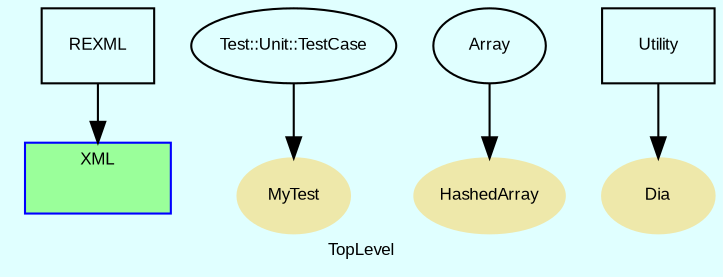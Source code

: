 digraph TopLevel {
    label = "TopLevel"
    compound = true
    fontname = Arial
    fontsize = 8
    bgcolor = lightcyan1
    node [
        color = black,
        fontname = Arial,
        fontsize = 8
    ]

    subgraph cluster_XML {
        fillcolor = palegreen1
        label = "XML"
        color = blue
        fontname = Arial
        style = filled
        URL = "classes/XML.html"
        XML [
            height = 0.01,
            shape = plaintext,
            width = 0.75,
            label = ""
        ]

    }

    REXML [
        shape = box,
        URL = "classes/REXML.html",
        label = "REXML"
    ]

    REXML -> XML [
        lhead = cluster_XML
    ]

    MyTest [
        color = palegoldenrod,
        style = filled,
        shape = ellipse,
        URL = "classes/MyTest.html",
        fontcolor = black,
        label = "MyTest"
    ]

    HashedArray [
        color = palegoldenrod,
        style = filled,
        shape = ellipse,
        URL = "classes/HashedArray.html",
        fontcolor = black,
        label = "HashedArray"
    ]

    Dia [
        color = palegoldenrod,
        style = filled,
        shape = ellipse,
        URL = "classes/Dia.html",
        fontcolor = black,
        label = "Dia"
    ]

    Test__Unit__TestCase [
        URL = "classes/Test/Unit/TestCase.html",
        label = "Test::Unit::TestCase"
    ]

    Test__Unit__TestCase -> MyTest [

    ]

    Array [
        URL = "classes/Array.html",
        label = "Array"
    ]

    Array -> HashedArray [

    ]

    Utility [
        shape = box,
        URL = "classes/Utility.html",
        label = "Utility"
    ]

    Utility -> Dia [

    ]

}

